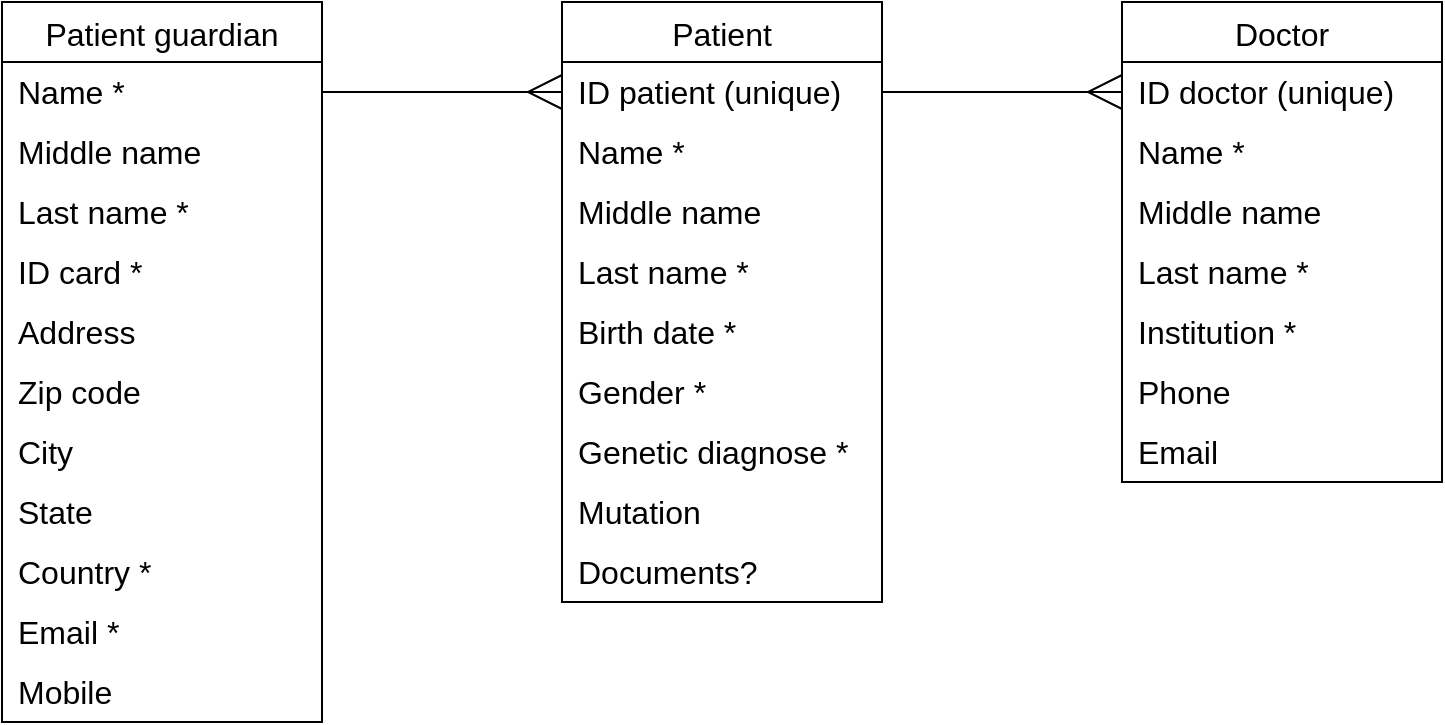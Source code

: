 <mxfile version="21.5.0" type="browser">
  <diagram id="_CD7FbUFH3FF705shFep" name="Page-1">
    <mxGraphModel dx="888" dy="611" grid="1" gridSize="10" guides="1" tooltips="1" connect="1" arrows="1" fold="1" page="1" pageScale="1" pageWidth="850" pageHeight="1100" math="0" shadow="0">
      <root>
        <mxCell id="0" />
        <mxCell id="1" parent="0" />
        <mxCell id="4kVFcXY3GhKuNHW0Q3a--1" value="Patient guardian" style="shape=table;startSize=30;container=1;collapsible=0;childLayout=tableLayout;fixedRows=1;rowLines=0;fontStyle=0;strokeColor=default;fontSize=16;" parent="1" vertex="1">
          <mxGeometry x="110" y="180" width="160" height="360" as="geometry" />
        </mxCell>
        <mxCell id="4kVFcXY3GhKuNHW0Q3a--2" value="" style="shape=tableRow;horizontal=0;startSize=0;swimlaneHead=0;swimlaneBody=0;top=0;left=0;bottom=0;right=0;collapsible=0;dropTarget=0;fillColor=none;points=[[0,0.5],[1,0.5]];portConstraint=eastwest;strokeColor=inherit;fontSize=16;" parent="4kVFcXY3GhKuNHW0Q3a--1" vertex="1">
          <mxGeometry y="30" width="160" height="30" as="geometry" />
        </mxCell>
        <mxCell id="4kVFcXY3GhKuNHW0Q3a--4" value="Name *" style="shape=partialRectangle;html=1;whiteSpace=wrap;connectable=0;fillColor=none;top=0;left=0;bottom=0;right=0;align=left;spacingLeft=6;overflow=hidden;strokeColor=inherit;fontSize=16;" parent="4kVFcXY3GhKuNHW0Q3a--2" vertex="1">
          <mxGeometry width="160" height="30" as="geometry">
            <mxRectangle width="160" height="30" as="alternateBounds" />
          </mxGeometry>
        </mxCell>
        <mxCell id="4kVFcXY3GhKuNHW0Q3a--5" value="" style="shape=tableRow;horizontal=0;startSize=0;swimlaneHead=0;swimlaneBody=0;top=0;left=0;bottom=0;right=0;collapsible=0;dropTarget=0;fillColor=none;points=[[0,0.5],[1,0.5]];portConstraint=eastwest;strokeColor=inherit;fontSize=16;" parent="4kVFcXY3GhKuNHW0Q3a--1" vertex="1">
          <mxGeometry y="60" width="160" height="30" as="geometry" />
        </mxCell>
        <mxCell id="4kVFcXY3GhKuNHW0Q3a--7" value="Middle name" style="shape=partialRectangle;html=1;whiteSpace=wrap;connectable=0;fillColor=none;top=0;left=0;bottom=0;right=0;align=left;spacingLeft=6;overflow=hidden;strokeColor=inherit;fontSize=16;" parent="4kVFcXY3GhKuNHW0Q3a--5" vertex="1">
          <mxGeometry width="160" height="30" as="geometry">
            <mxRectangle width="160" height="30" as="alternateBounds" />
          </mxGeometry>
        </mxCell>
        <mxCell id="4kVFcXY3GhKuNHW0Q3a--8" value="" style="shape=tableRow;horizontal=0;startSize=0;swimlaneHead=0;swimlaneBody=0;top=0;left=0;bottom=0;right=0;collapsible=0;dropTarget=0;fillColor=none;points=[[0,0.5],[1,0.5]];portConstraint=eastwest;strokeColor=inherit;fontSize=16;" parent="4kVFcXY3GhKuNHW0Q3a--1" vertex="1">
          <mxGeometry y="90" width="160" height="30" as="geometry" />
        </mxCell>
        <mxCell id="4kVFcXY3GhKuNHW0Q3a--10" value="Last name *" style="shape=partialRectangle;html=1;whiteSpace=wrap;connectable=0;fillColor=none;top=0;left=0;bottom=0;right=0;align=left;spacingLeft=6;overflow=hidden;strokeColor=inherit;fontSize=16;" parent="4kVFcXY3GhKuNHW0Q3a--8" vertex="1">
          <mxGeometry width="160" height="30" as="geometry">
            <mxRectangle width="160" height="30" as="alternateBounds" />
          </mxGeometry>
        </mxCell>
        <mxCell id="4kVFcXY3GhKuNHW0Q3a--32" style="shape=tableRow;horizontal=0;startSize=0;swimlaneHead=0;swimlaneBody=0;top=0;left=0;bottom=0;right=0;collapsible=0;dropTarget=0;fillColor=none;points=[[0,0.5],[1,0.5]];portConstraint=eastwest;strokeColor=inherit;fontSize=16;" parent="4kVFcXY3GhKuNHW0Q3a--1" vertex="1">
          <mxGeometry y="120" width="160" height="30" as="geometry" />
        </mxCell>
        <mxCell id="4kVFcXY3GhKuNHW0Q3a--34" value="ID card *" style="shape=partialRectangle;html=1;whiteSpace=wrap;connectable=0;fillColor=none;top=0;left=0;bottom=0;right=0;align=left;spacingLeft=6;overflow=hidden;strokeColor=inherit;fontSize=16;" parent="4kVFcXY3GhKuNHW0Q3a--32" vertex="1">
          <mxGeometry width="160" height="30" as="geometry">
            <mxRectangle width="160" height="30" as="alternateBounds" />
          </mxGeometry>
        </mxCell>
        <mxCell id="4kVFcXY3GhKuNHW0Q3a--35" style="shape=tableRow;horizontal=0;startSize=0;swimlaneHead=0;swimlaneBody=0;top=0;left=0;bottom=0;right=0;collapsible=0;dropTarget=0;fillColor=none;points=[[0,0.5],[1,0.5]];portConstraint=eastwest;strokeColor=inherit;fontSize=16;" parent="4kVFcXY3GhKuNHW0Q3a--1" vertex="1">
          <mxGeometry y="150" width="160" height="30" as="geometry" />
        </mxCell>
        <mxCell id="4kVFcXY3GhKuNHW0Q3a--37" value="Address" style="shape=partialRectangle;html=1;whiteSpace=wrap;connectable=0;fillColor=none;top=0;left=0;bottom=0;right=0;align=left;spacingLeft=6;overflow=hidden;strokeColor=inherit;fontSize=16;" parent="4kVFcXY3GhKuNHW0Q3a--35" vertex="1">
          <mxGeometry width="160" height="30" as="geometry">
            <mxRectangle width="160" height="30" as="alternateBounds" />
          </mxGeometry>
        </mxCell>
        <mxCell id="4kVFcXY3GhKuNHW0Q3a--40" style="shape=tableRow;horizontal=0;startSize=0;swimlaneHead=0;swimlaneBody=0;top=0;left=0;bottom=0;right=0;collapsible=0;dropTarget=0;fillColor=none;points=[[0,0.5],[1,0.5]];portConstraint=eastwest;strokeColor=inherit;fontSize=16;" parent="4kVFcXY3GhKuNHW0Q3a--1" vertex="1">
          <mxGeometry y="180" width="160" height="30" as="geometry" />
        </mxCell>
        <mxCell id="4kVFcXY3GhKuNHW0Q3a--41" value="Zip code" style="shape=partialRectangle;html=1;whiteSpace=wrap;connectable=0;fillColor=none;top=0;left=0;bottom=0;right=0;align=left;spacingLeft=6;overflow=hidden;strokeColor=inherit;fontSize=16;" parent="4kVFcXY3GhKuNHW0Q3a--40" vertex="1">
          <mxGeometry width="160" height="30" as="geometry">
            <mxRectangle width="160" height="30" as="alternateBounds" />
          </mxGeometry>
        </mxCell>
        <mxCell id="4kVFcXY3GhKuNHW0Q3a--38" style="shape=tableRow;horizontal=0;startSize=0;swimlaneHead=0;swimlaneBody=0;top=0;left=0;bottom=0;right=0;collapsible=0;dropTarget=0;fillColor=none;points=[[0,0.5],[1,0.5]];portConstraint=eastwest;strokeColor=inherit;fontSize=16;" parent="4kVFcXY3GhKuNHW0Q3a--1" vertex="1">
          <mxGeometry y="210" width="160" height="30" as="geometry" />
        </mxCell>
        <mxCell id="4kVFcXY3GhKuNHW0Q3a--39" value="City" style="shape=partialRectangle;html=1;whiteSpace=wrap;connectable=0;fillColor=none;top=0;left=0;bottom=0;right=0;align=left;spacingLeft=6;overflow=hidden;strokeColor=inherit;fontSize=16;" parent="4kVFcXY3GhKuNHW0Q3a--38" vertex="1">
          <mxGeometry width="160" height="30" as="geometry">
            <mxRectangle width="160" height="30" as="alternateBounds" />
          </mxGeometry>
        </mxCell>
        <mxCell id="4kVFcXY3GhKuNHW0Q3a--44" style="shape=tableRow;horizontal=0;startSize=0;swimlaneHead=0;swimlaneBody=0;top=0;left=0;bottom=0;right=0;collapsible=0;dropTarget=0;fillColor=none;points=[[0,0.5],[1,0.5]];portConstraint=eastwest;strokeColor=inherit;fontSize=16;" parent="4kVFcXY3GhKuNHW0Q3a--1" vertex="1">
          <mxGeometry y="240" width="160" height="30" as="geometry" />
        </mxCell>
        <mxCell id="4kVFcXY3GhKuNHW0Q3a--45" value="State" style="shape=partialRectangle;html=1;whiteSpace=wrap;connectable=0;fillColor=none;top=0;left=0;bottom=0;right=0;align=left;spacingLeft=6;overflow=hidden;strokeColor=inherit;fontSize=16;" parent="4kVFcXY3GhKuNHW0Q3a--44" vertex="1">
          <mxGeometry width="160" height="30" as="geometry">
            <mxRectangle width="160" height="30" as="alternateBounds" />
          </mxGeometry>
        </mxCell>
        <mxCell id="4kVFcXY3GhKuNHW0Q3a--42" style="shape=tableRow;horizontal=0;startSize=0;swimlaneHead=0;swimlaneBody=0;top=0;left=0;bottom=0;right=0;collapsible=0;dropTarget=0;fillColor=none;points=[[0,0.5],[1,0.5]];portConstraint=eastwest;strokeColor=inherit;fontSize=16;" parent="4kVFcXY3GhKuNHW0Q3a--1" vertex="1">
          <mxGeometry y="270" width="160" height="30" as="geometry" />
        </mxCell>
        <mxCell id="4kVFcXY3GhKuNHW0Q3a--43" value="Country *" style="shape=partialRectangle;html=1;whiteSpace=wrap;connectable=0;fillColor=none;top=0;left=0;bottom=0;right=0;align=left;spacingLeft=6;overflow=hidden;strokeColor=inherit;fontSize=16;" parent="4kVFcXY3GhKuNHW0Q3a--42" vertex="1">
          <mxGeometry width="160" height="30" as="geometry">
            <mxRectangle width="160" height="30" as="alternateBounds" />
          </mxGeometry>
        </mxCell>
        <mxCell id="4kVFcXY3GhKuNHW0Q3a--46" style="shape=tableRow;horizontal=0;startSize=0;swimlaneHead=0;swimlaneBody=0;top=0;left=0;bottom=0;right=0;collapsible=0;dropTarget=0;fillColor=none;points=[[0,0.5],[1,0.5]];portConstraint=eastwest;strokeColor=inherit;fontSize=16;" parent="4kVFcXY3GhKuNHW0Q3a--1" vertex="1">
          <mxGeometry y="300" width="160" height="30" as="geometry" />
        </mxCell>
        <mxCell id="4kVFcXY3GhKuNHW0Q3a--47" value="Email *" style="shape=partialRectangle;html=1;whiteSpace=wrap;connectable=0;fillColor=none;top=0;left=0;bottom=0;right=0;align=left;spacingLeft=6;overflow=hidden;strokeColor=inherit;fontSize=16;" parent="4kVFcXY3GhKuNHW0Q3a--46" vertex="1">
          <mxGeometry width="160" height="30" as="geometry">
            <mxRectangle width="160" height="30" as="alternateBounds" />
          </mxGeometry>
        </mxCell>
        <mxCell id="4kVFcXY3GhKuNHW0Q3a--48" style="shape=tableRow;horizontal=0;startSize=0;swimlaneHead=0;swimlaneBody=0;top=0;left=0;bottom=0;right=0;collapsible=0;dropTarget=0;fillColor=none;points=[[0,0.5],[1,0.5]];portConstraint=eastwest;strokeColor=inherit;fontSize=16;" parent="4kVFcXY3GhKuNHW0Q3a--1" vertex="1">
          <mxGeometry y="330" width="160" height="30" as="geometry" />
        </mxCell>
        <mxCell id="4kVFcXY3GhKuNHW0Q3a--49" value="Mobile" style="shape=partialRectangle;html=1;whiteSpace=wrap;connectable=0;fillColor=none;top=0;left=0;bottom=0;right=0;align=left;spacingLeft=6;overflow=hidden;strokeColor=inherit;fontSize=16;" parent="4kVFcXY3GhKuNHW0Q3a--48" vertex="1">
          <mxGeometry width="160" height="30" as="geometry">
            <mxRectangle width="160" height="30" as="alternateBounds" />
          </mxGeometry>
        </mxCell>
        <mxCell id="4kVFcXY3GhKuNHW0Q3a--11" value="Patient" style="shape=table;startSize=30;container=1;collapsible=0;childLayout=tableLayout;fixedRows=1;rowLines=0;fontStyle=0;strokeColor=default;fontSize=16;" parent="1" vertex="1">
          <mxGeometry x="390" y="180" width="160" height="300" as="geometry" />
        </mxCell>
        <mxCell id="4kVFcXY3GhKuNHW0Q3a--77" style="shape=tableRow;horizontal=0;startSize=0;swimlaneHead=0;swimlaneBody=0;top=0;left=0;bottom=0;right=0;collapsible=0;dropTarget=0;fillColor=none;points=[[0,0.5],[1,0.5]];portConstraint=eastwest;strokeColor=inherit;fontSize=16;" parent="4kVFcXY3GhKuNHW0Q3a--11" vertex="1">
          <mxGeometry y="30" width="160" height="30" as="geometry" />
        </mxCell>
        <mxCell id="4kVFcXY3GhKuNHW0Q3a--78" value="ID patient (unique)" style="shape=partialRectangle;html=1;whiteSpace=wrap;connectable=0;fillColor=none;top=0;left=0;bottom=0;right=0;align=left;spacingLeft=6;overflow=hidden;strokeColor=inherit;fontSize=16;" parent="4kVFcXY3GhKuNHW0Q3a--77" vertex="1">
          <mxGeometry width="160" height="30" as="geometry">
            <mxRectangle width="160" height="30" as="alternateBounds" />
          </mxGeometry>
        </mxCell>
        <mxCell id="4kVFcXY3GhKuNHW0Q3a--12" value="" style="shape=tableRow;horizontal=0;startSize=0;swimlaneHead=0;swimlaneBody=0;top=0;left=0;bottom=0;right=0;collapsible=0;dropTarget=0;fillColor=none;points=[[0,0.5],[1,0.5]];portConstraint=eastwest;strokeColor=inherit;fontSize=16;" parent="4kVFcXY3GhKuNHW0Q3a--11" vertex="1">
          <mxGeometry y="60" width="160" height="30" as="geometry" />
        </mxCell>
        <mxCell id="4kVFcXY3GhKuNHW0Q3a--14" value="Name *" style="shape=partialRectangle;html=1;whiteSpace=wrap;connectable=0;fillColor=none;top=0;left=0;bottom=0;right=0;align=left;spacingLeft=6;overflow=hidden;strokeColor=inherit;fontSize=16;" parent="4kVFcXY3GhKuNHW0Q3a--12" vertex="1">
          <mxGeometry width="160" height="30" as="geometry">
            <mxRectangle width="160" height="30" as="alternateBounds" />
          </mxGeometry>
        </mxCell>
        <mxCell id="4kVFcXY3GhKuNHW0Q3a--15" value="" style="shape=tableRow;horizontal=0;startSize=0;swimlaneHead=0;swimlaneBody=0;top=0;left=0;bottom=0;right=0;collapsible=0;dropTarget=0;fillColor=none;points=[[0,0.5],[1,0.5]];portConstraint=eastwest;strokeColor=inherit;fontSize=16;" parent="4kVFcXY3GhKuNHW0Q3a--11" vertex="1">
          <mxGeometry y="90" width="160" height="30" as="geometry" />
        </mxCell>
        <mxCell id="4kVFcXY3GhKuNHW0Q3a--17" value="Middle name" style="shape=partialRectangle;html=1;whiteSpace=wrap;connectable=0;fillColor=none;top=0;left=0;bottom=0;right=0;align=left;spacingLeft=6;overflow=hidden;strokeColor=inherit;fontSize=16;" parent="4kVFcXY3GhKuNHW0Q3a--15" vertex="1">
          <mxGeometry width="160" height="30" as="geometry">
            <mxRectangle width="160" height="30" as="alternateBounds" />
          </mxGeometry>
        </mxCell>
        <mxCell id="4kVFcXY3GhKuNHW0Q3a--18" value="" style="shape=tableRow;horizontal=0;startSize=0;swimlaneHead=0;swimlaneBody=0;top=0;left=0;bottom=0;right=0;collapsible=0;dropTarget=0;fillColor=none;points=[[0,0.5],[1,0.5]];portConstraint=eastwest;strokeColor=inherit;fontSize=16;" parent="4kVFcXY3GhKuNHW0Q3a--11" vertex="1">
          <mxGeometry y="120" width="160" height="30" as="geometry" />
        </mxCell>
        <mxCell id="4kVFcXY3GhKuNHW0Q3a--20" value="Last name *" style="shape=partialRectangle;html=1;whiteSpace=wrap;connectable=0;fillColor=none;top=0;left=0;bottom=0;right=0;align=left;spacingLeft=6;overflow=hidden;strokeColor=inherit;fontSize=16;" parent="4kVFcXY3GhKuNHW0Q3a--18" vertex="1">
          <mxGeometry width="160" height="30" as="geometry">
            <mxRectangle width="160" height="30" as="alternateBounds" />
          </mxGeometry>
        </mxCell>
        <mxCell id="4kVFcXY3GhKuNHW0Q3a--54" style="shape=tableRow;horizontal=0;startSize=0;swimlaneHead=0;swimlaneBody=0;top=0;left=0;bottom=0;right=0;collapsible=0;dropTarget=0;fillColor=none;points=[[0,0.5],[1,0.5]];portConstraint=eastwest;strokeColor=inherit;fontSize=16;" parent="4kVFcXY3GhKuNHW0Q3a--11" vertex="1">
          <mxGeometry y="150" width="160" height="30" as="geometry" />
        </mxCell>
        <mxCell id="4kVFcXY3GhKuNHW0Q3a--55" value="Birth date *" style="shape=partialRectangle;html=1;whiteSpace=wrap;connectable=0;fillColor=none;top=0;left=0;bottom=0;right=0;align=left;spacingLeft=6;overflow=hidden;strokeColor=inherit;fontSize=16;" parent="4kVFcXY3GhKuNHW0Q3a--54" vertex="1">
          <mxGeometry width="160" height="30" as="geometry">
            <mxRectangle width="160" height="30" as="alternateBounds" />
          </mxGeometry>
        </mxCell>
        <mxCell id="4kVFcXY3GhKuNHW0Q3a--52" style="shape=tableRow;horizontal=0;startSize=0;swimlaneHead=0;swimlaneBody=0;top=0;left=0;bottom=0;right=0;collapsible=0;dropTarget=0;fillColor=none;points=[[0,0.5],[1,0.5]];portConstraint=eastwest;strokeColor=inherit;fontSize=16;" parent="4kVFcXY3GhKuNHW0Q3a--11" vertex="1">
          <mxGeometry y="180" width="160" height="30" as="geometry" />
        </mxCell>
        <mxCell id="4kVFcXY3GhKuNHW0Q3a--53" value="Gender *" style="shape=partialRectangle;html=1;whiteSpace=wrap;connectable=0;fillColor=none;top=0;left=0;bottom=0;right=0;align=left;spacingLeft=6;overflow=hidden;strokeColor=inherit;fontSize=16;" parent="4kVFcXY3GhKuNHW0Q3a--52" vertex="1">
          <mxGeometry width="160" height="30" as="geometry">
            <mxRectangle width="160" height="30" as="alternateBounds" />
          </mxGeometry>
        </mxCell>
        <mxCell id="4kVFcXY3GhKuNHW0Q3a--50" style="shape=tableRow;horizontal=0;startSize=0;swimlaneHead=0;swimlaneBody=0;top=0;left=0;bottom=0;right=0;collapsible=0;dropTarget=0;fillColor=none;points=[[0,0.5],[1,0.5]];portConstraint=eastwest;strokeColor=inherit;fontSize=16;" parent="4kVFcXY3GhKuNHW0Q3a--11" vertex="1">
          <mxGeometry y="210" width="160" height="30" as="geometry" />
        </mxCell>
        <mxCell id="4kVFcXY3GhKuNHW0Q3a--51" value="Genetic diagnose *" style="shape=partialRectangle;html=1;whiteSpace=wrap;connectable=0;fillColor=none;top=0;left=0;bottom=0;right=0;align=left;spacingLeft=6;overflow=hidden;strokeColor=inherit;fontSize=16;" parent="4kVFcXY3GhKuNHW0Q3a--50" vertex="1">
          <mxGeometry width="160" height="30" as="geometry">
            <mxRectangle width="160" height="30" as="alternateBounds" />
          </mxGeometry>
        </mxCell>
        <mxCell id="4kVFcXY3GhKuNHW0Q3a--56" style="shape=tableRow;horizontal=0;startSize=0;swimlaneHead=0;swimlaneBody=0;top=0;left=0;bottom=0;right=0;collapsible=0;dropTarget=0;fillColor=none;points=[[0,0.5],[1,0.5]];portConstraint=eastwest;strokeColor=inherit;fontSize=16;" parent="4kVFcXY3GhKuNHW0Q3a--11" vertex="1">
          <mxGeometry y="240" width="160" height="30" as="geometry" />
        </mxCell>
        <mxCell id="4kVFcXY3GhKuNHW0Q3a--57" value="Mutation" style="shape=partialRectangle;html=1;whiteSpace=wrap;connectable=0;fillColor=none;top=0;left=0;bottom=0;right=0;align=left;spacingLeft=6;overflow=hidden;strokeColor=inherit;fontSize=16;" parent="4kVFcXY3GhKuNHW0Q3a--56" vertex="1">
          <mxGeometry width="160" height="30" as="geometry">
            <mxRectangle width="160" height="30" as="alternateBounds" />
          </mxGeometry>
        </mxCell>
        <mxCell id="4kVFcXY3GhKuNHW0Q3a--58" style="shape=tableRow;horizontal=0;startSize=0;swimlaneHead=0;swimlaneBody=0;top=0;left=0;bottom=0;right=0;collapsible=0;dropTarget=0;fillColor=none;points=[[0,0.5],[1,0.5]];portConstraint=eastwest;strokeColor=inherit;fontSize=16;" parent="4kVFcXY3GhKuNHW0Q3a--11" vertex="1">
          <mxGeometry y="270" width="160" height="30" as="geometry" />
        </mxCell>
        <mxCell id="4kVFcXY3GhKuNHW0Q3a--59" value="Documents?" style="shape=partialRectangle;html=1;whiteSpace=wrap;connectable=0;fillColor=none;top=0;left=0;bottom=0;right=0;align=left;spacingLeft=6;overflow=hidden;strokeColor=inherit;fontSize=16;" parent="4kVFcXY3GhKuNHW0Q3a--58" vertex="1">
          <mxGeometry width="160" height="30" as="geometry">
            <mxRectangle width="160" height="30" as="alternateBounds" />
          </mxGeometry>
        </mxCell>
        <mxCell id="4kVFcXY3GhKuNHW0Q3a--21" style="edgeStyle=orthogonalEdgeStyle;rounded=0;orthogonalLoop=1;jettySize=auto;html=1;exitX=1;exitY=0.5;exitDx=0;exitDy=0;endArrow=ERmany;endFill=0;endSize=15;startSize=15;" parent="1" source="4kVFcXY3GhKuNHW0Q3a--2" edge="1">
          <mxGeometry relative="1" as="geometry">
            <mxPoint x="390" y="225" as="targetPoint" />
          </mxGeometry>
        </mxCell>
        <mxCell id="4kVFcXY3GhKuNHW0Q3a--60" value="Doctor" style="shape=table;startSize=30;container=1;collapsible=0;childLayout=tableLayout;fixedRows=1;rowLines=0;fontStyle=0;strokeColor=default;fontSize=16;" parent="1" vertex="1">
          <mxGeometry x="670" y="180" width="160" height="240" as="geometry" />
        </mxCell>
        <mxCell id="4kVFcXY3GhKuNHW0Q3a--79" style="shape=tableRow;horizontal=0;startSize=0;swimlaneHead=0;swimlaneBody=0;top=0;left=0;bottom=0;right=0;collapsible=0;dropTarget=0;fillColor=none;points=[[0,0.5],[1,0.5]];portConstraint=eastwest;strokeColor=inherit;fontSize=16;" parent="4kVFcXY3GhKuNHW0Q3a--60" vertex="1">
          <mxGeometry y="30" width="160" height="30" as="geometry" />
        </mxCell>
        <mxCell id="4kVFcXY3GhKuNHW0Q3a--80" value="ID doctor (unique)" style="shape=partialRectangle;html=1;whiteSpace=wrap;connectable=0;fillColor=none;top=0;left=0;bottom=0;right=0;align=left;spacingLeft=6;overflow=hidden;strokeColor=inherit;fontSize=16;" parent="4kVFcXY3GhKuNHW0Q3a--79" vertex="1">
          <mxGeometry width="160" height="30" as="geometry">
            <mxRectangle width="160" height="30" as="alternateBounds" />
          </mxGeometry>
        </mxCell>
        <mxCell id="4kVFcXY3GhKuNHW0Q3a--61" value="" style="shape=tableRow;horizontal=0;startSize=0;swimlaneHead=0;swimlaneBody=0;top=0;left=0;bottom=0;right=0;collapsible=0;dropTarget=0;fillColor=none;points=[[0,0.5],[1,0.5]];portConstraint=eastwest;strokeColor=inherit;fontSize=16;" parent="4kVFcXY3GhKuNHW0Q3a--60" vertex="1">
          <mxGeometry y="60" width="160" height="30" as="geometry" />
        </mxCell>
        <mxCell id="4kVFcXY3GhKuNHW0Q3a--63" value="Name *" style="shape=partialRectangle;html=1;whiteSpace=wrap;connectable=0;fillColor=none;top=0;left=0;bottom=0;right=0;align=left;spacingLeft=6;overflow=hidden;strokeColor=inherit;fontSize=16;" parent="4kVFcXY3GhKuNHW0Q3a--61" vertex="1">
          <mxGeometry width="160" height="30" as="geometry">
            <mxRectangle width="160" height="30" as="alternateBounds" />
          </mxGeometry>
        </mxCell>
        <mxCell id="4kVFcXY3GhKuNHW0Q3a--64" value="" style="shape=tableRow;horizontal=0;startSize=0;swimlaneHead=0;swimlaneBody=0;top=0;left=0;bottom=0;right=0;collapsible=0;dropTarget=0;fillColor=none;points=[[0,0.5],[1,0.5]];portConstraint=eastwest;strokeColor=inherit;fontSize=16;" parent="4kVFcXY3GhKuNHW0Q3a--60" vertex="1">
          <mxGeometry y="90" width="160" height="30" as="geometry" />
        </mxCell>
        <mxCell id="4kVFcXY3GhKuNHW0Q3a--66" value="Middle name" style="shape=partialRectangle;html=1;whiteSpace=wrap;connectable=0;fillColor=none;top=0;left=0;bottom=0;right=0;align=left;spacingLeft=6;overflow=hidden;strokeColor=inherit;fontSize=16;" parent="4kVFcXY3GhKuNHW0Q3a--64" vertex="1">
          <mxGeometry width="160" height="30" as="geometry">
            <mxRectangle width="160" height="30" as="alternateBounds" />
          </mxGeometry>
        </mxCell>
        <mxCell id="4kVFcXY3GhKuNHW0Q3a--67" value="" style="shape=tableRow;horizontal=0;startSize=0;swimlaneHead=0;swimlaneBody=0;top=0;left=0;bottom=0;right=0;collapsible=0;dropTarget=0;fillColor=none;points=[[0,0.5],[1,0.5]];portConstraint=eastwest;strokeColor=inherit;fontSize=16;" parent="4kVFcXY3GhKuNHW0Q3a--60" vertex="1">
          <mxGeometry y="120" width="160" height="30" as="geometry" />
        </mxCell>
        <mxCell id="4kVFcXY3GhKuNHW0Q3a--69" value="Last name *" style="shape=partialRectangle;html=1;whiteSpace=wrap;connectable=0;fillColor=none;top=0;left=0;bottom=0;right=0;align=left;spacingLeft=6;overflow=hidden;strokeColor=inherit;fontSize=16;" parent="4kVFcXY3GhKuNHW0Q3a--67" vertex="1">
          <mxGeometry width="160" height="30" as="geometry">
            <mxRectangle width="160" height="30" as="alternateBounds" />
          </mxGeometry>
        </mxCell>
        <mxCell id="4kVFcXY3GhKuNHW0Q3a--74" style="shape=tableRow;horizontal=0;startSize=0;swimlaneHead=0;swimlaneBody=0;top=0;left=0;bottom=0;right=0;collapsible=0;dropTarget=0;fillColor=none;points=[[0,0.5],[1,0.5]];portConstraint=eastwest;strokeColor=inherit;fontSize=16;" parent="4kVFcXY3GhKuNHW0Q3a--60" vertex="1">
          <mxGeometry y="150" width="160" height="30" as="geometry" />
        </mxCell>
        <mxCell id="4kVFcXY3GhKuNHW0Q3a--75" value="Institution *" style="shape=partialRectangle;html=1;whiteSpace=wrap;connectable=0;fillColor=none;top=0;left=0;bottom=0;right=0;align=left;spacingLeft=6;overflow=hidden;strokeColor=inherit;fontSize=16;" parent="4kVFcXY3GhKuNHW0Q3a--74" vertex="1">
          <mxGeometry width="160" height="30" as="geometry">
            <mxRectangle width="160" height="30" as="alternateBounds" />
          </mxGeometry>
        </mxCell>
        <mxCell id="4kVFcXY3GhKuNHW0Q3a--72" style="shape=tableRow;horizontal=0;startSize=0;swimlaneHead=0;swimlaneBody=0;top=0;left=0;bottom=0;right=0;collapsible=0;dropTarget=0;fillColor=none;points=[[0,0.5],[1,0.5]];portConstraint=eastwest;strokeColor=inherit;fontSize=16;" parent="4kVFcXY3GhKuNHW0Q3a--60" vertex="1">
          <mxGeometry y="180" width="160" height="30" as="geometry" />
        </mxCell>
        <mxCell id="4kVFcXY3GhKuNHW0Q3a--73" value="Phone" style="shape=partialRectangle;html=1;whiteSpace=wrap;connectable=0;fillColor=none;top=0;left=0;bottom=0;right=0;align=left;spacingLeft=6;overflow=hidden;strokeColor=inherit;fontSize=16;" parent="4kVFcXY3GhKuNHW0Q3a--72" vertex="1">
          <mxGeometry width="160" height="30" as="geometry">
            <mxRectangle width="160" height="30" as="alternateBounds" />
          </mxGeometry>
        </mxCell>
        <mxCell id="4kVFcXY3GhKuNHW0Q3a--70" style="shape=tableRow;horizontal=0;startSize=0;swimlaneHead=0;swimlaneBody=0;top=0;left=0;bottom=0;right=0;collapsible=0;dropTarget=0;fillColor=none;points=[[0,0.5],[1,0.5]];portConstraint=eastwest;strokeColor=inherit;fontSize=16;" parent="4kVFcXY3GhKuNHW0Q3a--60" vertex="1">
          <mxGeometry y="210" width="160" height="30" as="geometry" />
        </mxCell>
        <mxCell id="4kVFcXY3GhKuNHW0Q3a--71" value="Email" style="shape=partialRectangle;html=1;whiteSpace=wrap;connectable=0;fillColor=none;top=0;left=0;bottom=0;right=0;align=left;spacingLeft=6;overflow=hidden;strokeColor=inherit;fontSize=16;" parent="4kVFcXY3GhKuNHW0Q3a--70" vertex="1">
          <mxGeometry width="160" height="30" as="geometry">
            <mxRectangle width="160" height="30" as="alternateBounds" />
          </mxGeometry>
        </mxCell>
        <mxCell id="4kVFcXY3GhKuNHW0Q3a--76" style="edgeStyle=orthogonalEdgeStyle;rounded=0;orthogonalLoop=1;jettySize=auto;html=1;endArrow=ERmany;endFill=0;endSize=15;entryX=0;entryY=0.5;entryDx=0;entryDy=0;" parent="1" target="4kVFcXY3GhKuNHW0Q3a--79" edge="1">
          <mxGeometry relative="1" as="geometry">
            <mxPoint x="550" y="225" as="sourcePoint" />
            <mxPoint x="400" y="235" as="targetPoint" />
            <Array as="points">
              <mxPoint x="610" y="225" />
              <mxPoint x="610" y="225" />
            </Array>
          </mxGeometry>
        </mxCell>
      </root>
    </mxGraphModel>
  </diagram>
</mxfile>

